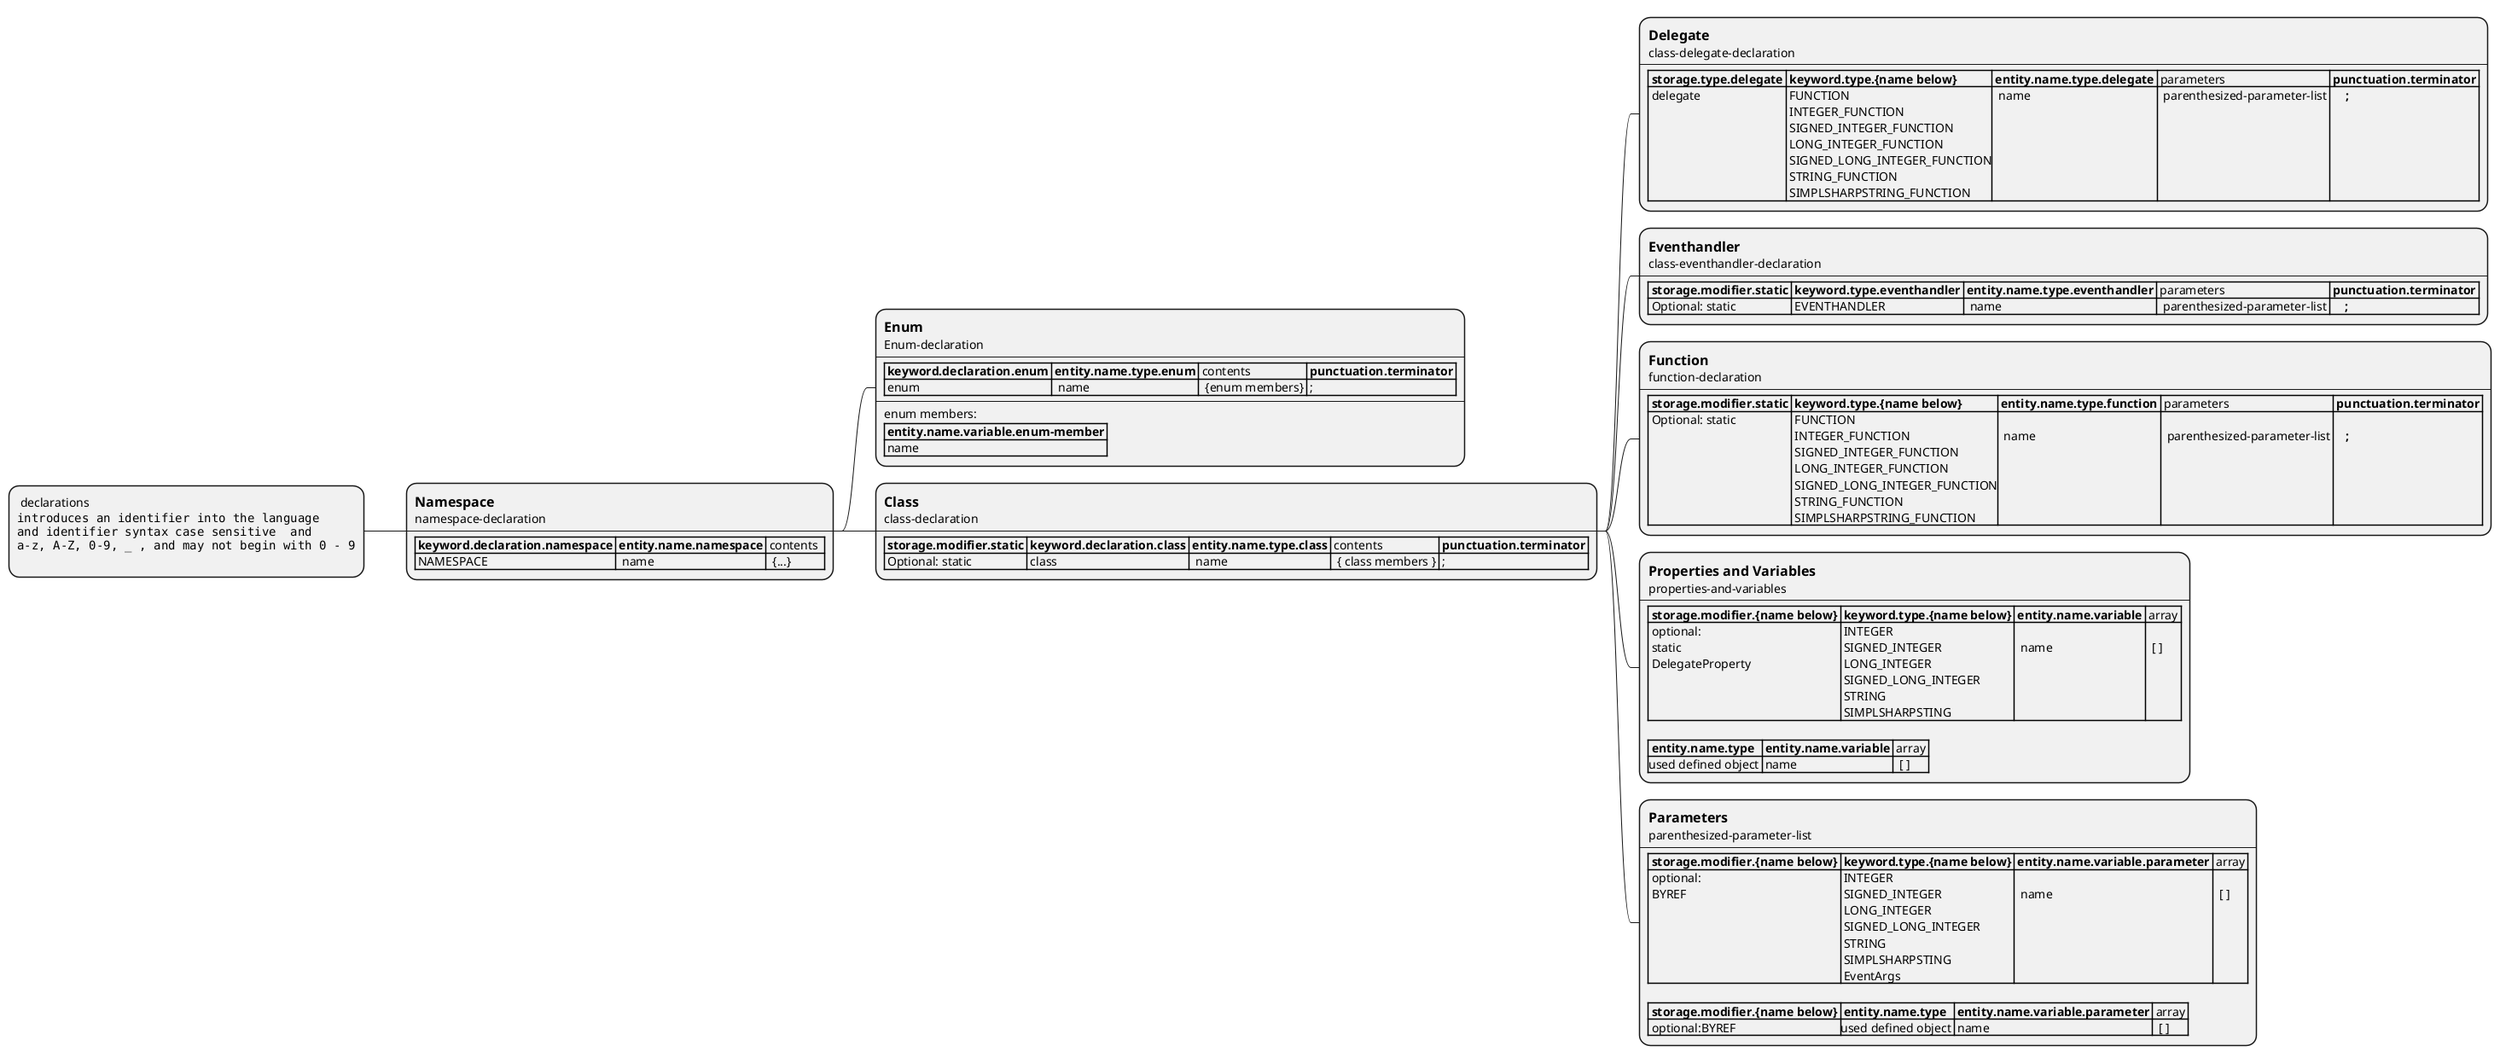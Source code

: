 @startmindmap
*: declarations
<code>
introduces an identifier into the language
and identifier syntax case sensitive  and
a-z, A-Z, 0-9, _ , and may not begin with 0 - 9
</code>
;


**:== Namespace
namespace-declaration
----
|= keyword.declaration.namespace |= entity.name.namespace | contents  |
| NAMESPACE |  name  |  {...} |;


***:== Enum
Enum-declaration
----
|= keyword.declaration.enum |= entity.name.type.enum | contents  |= punctuation.terminator |
| enum |  name  |  {enum members} | ; |
----
enum members:
|= entity.name.variable.enum-member |
| name |;



***:== Class
class-declaration
----
|= storage.modifier.static |= keyword.declaration.class |= entity.name.type.class | contents  |= punctuation.terminator |
| Optional: static | class |  name  |  { class members } | ; |;

****:== Delegate
class-delegate-declaration
----
|= storage.type.delegate |= keyword.type.{name below} |= entity.name.type.delegate | parameters  |= punctuation.terminator |
| delegate | FUNCTION\n INTEGER_FUNCTION\n SIGNED_INTEGER_FUNCTION\n LONG_INTEGER_FUNCTION\n SIGNED_LONG_INTEGER_FUNCTION\n STRING_FUNCTION \n SIMPLSHARPSTRING_FUNCTION |  name  |  parenthesized-parameter-list |=     ; |;


****:== Eventhandler
class-eventhandler-declaration
----
|= storage.modifier.static |= keyword.type.eventhandler |= entity.name.type.eventhandler | parameters  |= punctuation.terminator |
| Optional: static | EVENTHANDLER |  name  |  parenthesized-parameter-list |=     ; |;

****:== Function
function-declaration
----
|= storage.modifier.static |= keyword.type.{name below} |= entity.name.type.function | parameters |= punctuation.terminator |
| Optional: static | FUNCTION\n INTEGER_FUNCTION\n SIGNED_INTEGER_FUNCTION\n LONG_INTEGER_FUNCTION\n SIGNED_LONG_INTEGER_FUNCTION\n STRING_FUNCTION \n SIMPLSHARPSTRING_FUNCTION  |  \n  name | \n  parenthesized-parameter-list |= \n    ;  |;

****:== Properties and Variables
properties-and-variables
----
|= storage.modifier.{name below} |= keyword.type.{name below} |= entity.name.variable | array |
| optional:\n static\n DelegateProperty| INTEGER\n SIGNED_INTEGER\n LONG_INTEGER\n SIGNED_LONG_INTEGER\n STRING\n SIMPLSHARPSTING |  \n  name | \n  [ ]  |

|= entity.name.type |= entity.name.variable | array |
|used defined object | name |  [ ]  |;

****:== Parameters
parenthesized-parameter-list
----
|= storage.modifier.{name below} |= keyword.type.{name below} |= entity.name.variable.parameter | array |
| optional:\n BYREF| INTEGER\n SIGNED_INTEGER\n LONG_INTEGER\n SIGNED_LONG_INTEGER\n STRING\n SIMPLSHARPSTING\n EventArgs |  \n  name | \n  [ ]  |

|= storage.modifier.{name below} |= entity.name.type |= entity.name.variable.parameter | array |
| optional:BYREF |used defined object | name |  [ ]  |;
@endmindmap